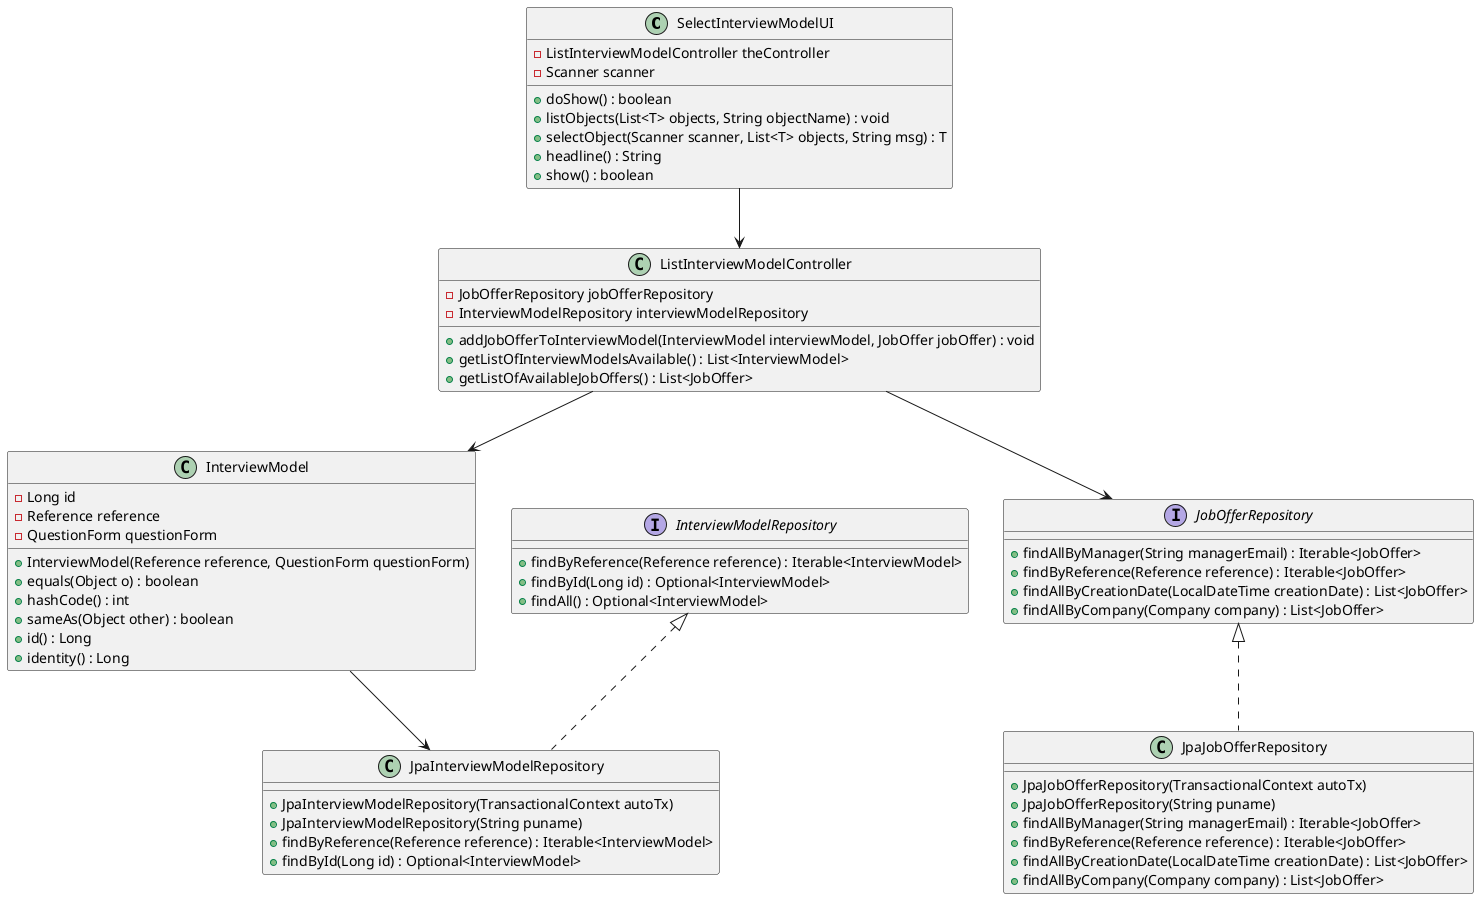 @startuml US_1011_CD

class SelectInterviewModelUI {
    -ListInterviewModelController theController
    -Scanner scanner
    +doShow() : boolean
    +listObjects(List<T> objects, String objectName) : void
    +selectObject(Scanner scanner, List<T> objects, String msg) : T
    +headline() : String
    +show() : boolean
}

class ListInterviewModelController {
    -JobOfferRepository jobOfferRepository
    -InterviewModelRepository interviewModelRepository
    +addJobOfferToInterviewModel(InterviewModel interviewModel, JobOffer jobOffer) : void
    +getListOfInterviewModelsAvailable() : List<InterviewModel>
    +getListOfAvailableJobOffers() : List<JobOffer>
}

class InterviewModel {
    -Long id
    -Reference reference
    -QuestionForm questionForm
    +InterviewModel(Reference reference, QuestionForm questionForm)
    +equals(Object o) : boolean
    +hashCode() : int
    +sameAs(Object other) : boolean
    +id() : Long
    +identity() : Long
}

class JpaInterviewModelRepository {
    +JpaInterviewModelRepository(TransactionalContext autoTx)
    +JpaInterviewModelRepository(String puname)
    +findByReference(Reference reference) : Iterable<InterviewModel>
    +findById(Long id) : Optional<InterviewModel>
}

class JpaJobOfferRepository {
    +JpaJobOfferRepository(TransactionalContext autoTx)
    +JpaJobOfferRepository(String puname)
    +findAllByManager(String managerEmail) : Iterable<JobOffer>
    +findByReference(Reference reference) : Iterable<JobOffer>
    +findAllByCreationDate(LocalDateTime creationDate) : List<JobOffer>
    +findAllByCompany(Company company) : List<JobOffer>
}

interface JobOfferRepository {
    +findAllByManager(String managerEmail) : Iterable<JobOffer>
    +findByReference(Reference reference) : Iterable<JobOffer>
    +findAllByCreationDate(LocalDateTime creationDate) : List<JobOffer>
    +findAllByCompany(Company company) : List<JobOffer>
}

interface InterviewModelRepository {
    +findByReference(Reference reference) : Iterable<InterviewModel>
    +findById(Long id) : Optional<InterviewModel>
    +findAll() : Optional<InterviewModel>
}

SelectInterviewModelUI --> ListInterviewModelController
ListInterviewModelController --> InterviewModel
ListInterviewModelController --> JobOfferRepository
InterviewModel --> JpaInterviewModelRepository
JobOfferRepository <|.. JpaJobOfferRepository
InterviewModelRepository <|.. JpaInterviewModelRepository

@enduml
